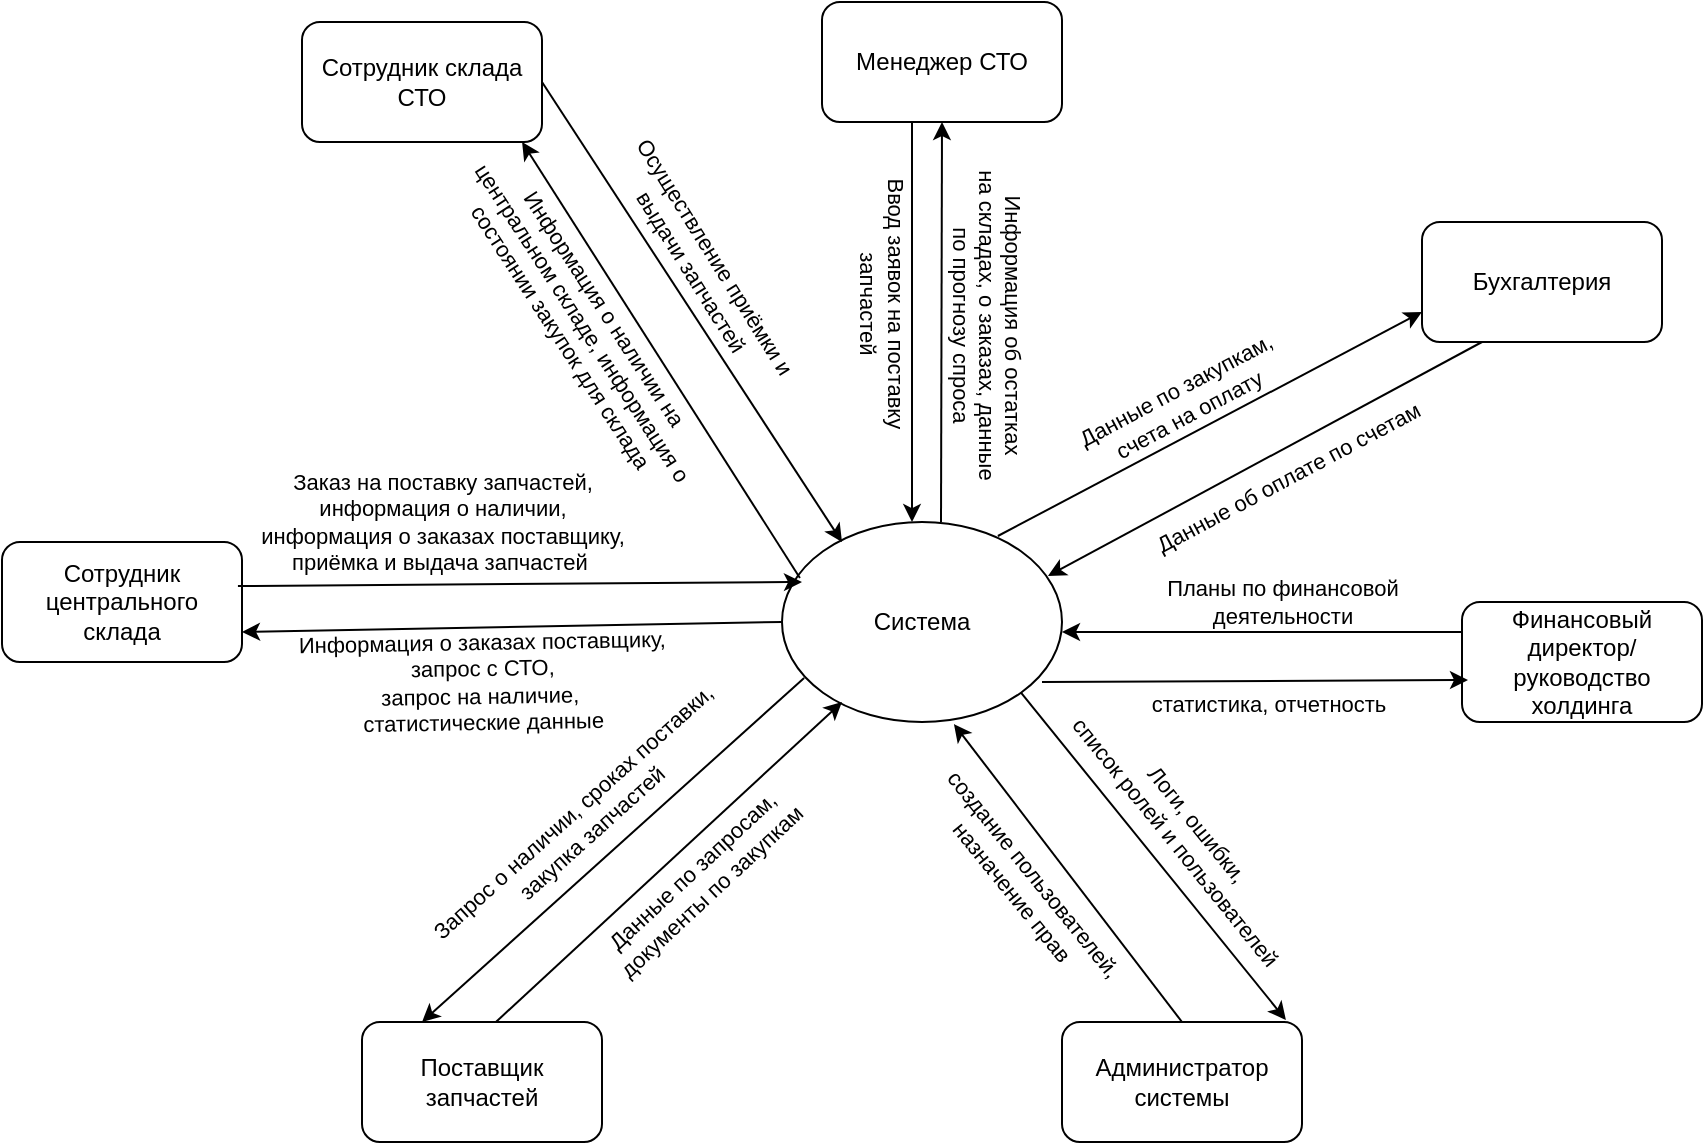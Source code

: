 <mxfile version="21.6.8" type="device">
  <diagram id="R2lEEEUBdFMjLlhIrx00" name="Page-1">
    <mxGraphModel dx="2284" dy="844" grid="1" gridSize="10" guides="1" tooltips="1" connect="1" arrows="1" fold="1" page="1" pageScale="1" pageWidth="850" pageHeight="1100" math="0" shadow="0" extFonts="Permanent Marker^https://fonts.googleapis.com/css?family=Permanent+Marker">
      <root>
        <mxCell id="0" />
        <mxCell id="1" parent="0" />
        <mxCell id="1dnU3uixtINABwG3OAUZ-8" value="Система" style="ellipse;whiteSpace=wrap;html=1;" parent="1" vertex="1">
          <mxGeometry x="360" y="370" width="140" height="100" as="geometry" />
        </mxCell>
        <mxCell id="ORAruu2829INZkp4m5q3-1" value="Сотрудник центрального склада" style="rounded=1;whiteSpace=wrap;html=1;" vertex="1" parent="1">
          <mxGeometry x="-30" y="380" width="120" height="60" as="geometry" />
        </mxCell>
        <mxCell id="ORAruu2829INZkp4m5q3-12" style="rounded=0;orthogonalLoop=1;jettySize=auto;html=1;" edge="1" parent="1">
          <mxGeometry relative="1" as="geometry">
            <mxPoint x="240" y="150" as="sourcePoint" />
            <mxPoint x="390" y="380" as="targetPoint" />
          </mxGeometry>
        </mxCell>
        <mxCell id="ORAruu2829INZkp4m5q3-13" value="Осуществление приёмки и&lt;br&gt;выдачи запчастей" style="edgeLabel;html=1;align=center;verticalAlign=middle;resizable=0;points=[];rotation=58;" vertex="1" connectable="0" parent="ORAruu2829INZkp4m5q3-12">
          <mxGeometry x="-0.05" y="-1" relative="1" as="geometry">
            <mxPoint x="10" y="-19" as="offset" />
          </mxGeometry>
        </mxCell>
        <mxCell id="ORAruu2829INZkp4m5q3-2" value="Сотрудник склада СТО" style="rounded=1;whiteSpace=wrap;html=1;" vertex="1" parent="1">
          <mxGeometry x="120" y="120" width="120" height="60" as="geometry" />
        </mxCell>
        <mxCell id="ORAruu2829INZkp4m5q3-10" style="edgeStyle=orthogonalEdgeStyle;rounded=0;orthogonalLoop=1;jettySize=auto;html=1;" edge="1" parent="1">
          <mxGeometry relative="1" as="geometry">
            <mxPoint x="425" y="167.94" as="sourcePoint" />
            <mxPoint x="425.0" y="370.003" as="targetPoint" />
            <Array as="points">
              <mxPoint x="425.9" y="327.94" />
              <mxPoint x="425.9" y="327.94" />
            </Array>
          </mxGeometry>
        </mxCell>
        <mxCell id="ORAruu2829INZkp4m5q3-11" value="Ввод заявок на поставку&lt;br&gt;запчастей" style="edgeLabel;html=1;align=center;verticalAlign=middle;resizable=0;points=[];rotation=90;" vertex="1" connectable="0" parent="ORAruu2829INZkp4m5q3-10">
          <mxGeometry x="-0.109" y="1" relative="1" as="geometry">
            <mxPoint x="-16" y="2" as="offset" />
          </mxGeometry>
        </mxCell>
        <mxCell id="ORAruu2829INZkp4m5q3-3" value="Менеджер СТО" style="rounded=1;whiteSpace=wrap;html=1;" vertex="1" parent="1">
          <mxGeometry x="380" y="110" width="120" height="60" as="geometry" />
        </mxCell>
        <mxCell id="ORAruu2829INZkp4m5q3-4" value="Бухгалтерия" style="rounded=1;whiteSpace=wrap;html=1;" vertex="1" parent="1">
          <mxGeometry x="680" y="220" width="120" height="60" as="geometry" />
        </mxCell>
        <mxCell id="ORAruu2829INZkp4m5q3-5" value="Финансовый директор/руководство холдинга" style="rounded=1;whiteSpace=wrap;html=1;" vertex="1" parent="1">
          <mxGeometry x="700" y="410" width="120" height="60" as="geometry" />
        </mxCell>
        <mxCell id="ORAruu2829INZkp4m5q3-6" value="Администратор системы" style="rounded=1;whiteSpace=wrap;html=1;" vertex="1" parent="1">
          <mxGeometry x="500" y="620" width="120" height="60" as="geometry" />
        </mxCell>
        <mxCell id="ORAruu2829INZkp4m5q3-7" value="Поставщик запчастей" style="rounded=1;whiteSpace=wrap;html=1;" vertex="1" parent="1">
          <mxGeometry x="150" y="620" width="120" height="60" as="geometry" />
        </mxCell>
        <mxCell id="ORAruu2829INZkp4m5q3-8" value="" style="endArrow=classic;html=1;rounded=0;entryX=0.5;entryY=1;entryDx=0;entryDy=0;" edge="1" parent="1" target="ORAruu2829INZkp4m5q3-3">
          <mxGeometry width="50" height="50" relative="1" as="geometry">
            <mxPoint x="439.5" y="370" as="sourcePoint" />
            <mxPoint x="439.52" y="180" as="targetPoint" />
          </mxGeometry>
        </mxCell>
        <mxCell id="ORAruu2829INZkp4m5q3-9" value="Информация об остатках &lt;br style=&quot;font-size: 11px;&quot;&gt;на складах, о заказах, данные &lt;br style=&quot;font-size: 11px;&quot;&gt;по прогнозу спроса" style="edgeLabel;html=1;align=center;verticalAlign=middle;resizable=0;points=[];rotation=90;fontFamily=Helvetica;fontSize=11;fontStyle=0" vertex="1" connectable="0" parent="ORAruu2829INZkp4m5q3-8">
          <mxGeometry x="0.086" y="2" relative="1" as="geometry">
            <mxPoint x="25" y="9" as="offset" />
          </mxGeometry>
        </mxCell>
        <mxCell id="ORAruu2829INZkp4m5q3-16" value="" style="endArrow=classic;html=1;rounded=0;entryX=0.917;entryY=1;entryDx=0;entryDy=0;entryPerimeter=0;exitX=0.064;exitY=0.28;exitDx=0;exitDy=0;exitPerimeter=0;" edge="1" parent="1" source="1dnU3uixtINABwG3OAUZ-8" target="ORAruu2829INZkp4m5q3-2">
          <mxGeometry width="50" height="50" relative="1" as="geometry">
            <mxPoint x="570" y="460" as="sourcePoint" />
            <mxPoint x="620" y="410" as="targetPoint" />
          </mxGeometry>
        </mxCell>
        <mxCell id="ORAruu2829INZkp4m5q3-17" value="Информация о наличии на &lt;br&gt;центральном складе, информация о &lt;br&gt;состоянии закупок для склада" style="edgeLabel;html=1;align=center;verticalAlign=middle;resizable=0;points=[];rotation=57;" vertex="1" connectable="0" parent="ORAruu2829INZkp4m5q3-16">
          <mxGeometry x="0.12" relative="1" as="geometry">
            <mxPoint x="-31" y="-6" as="offset" />
          </mxGeometry>
        </mxCell>
        <mxCell id="ORAruu2829INZkp4m5q3-18" value="" style="endArrow=classic;html=1;rounded=0;exitX=0.983;exitY=0.367;exitDx=0;exitDy=0;exitPerimeter=0;" edge="1" parent="1" source="ORAruu2829INZkp4m5q3-1">
          <mxGeometry width="50" height="50" relative="1" as="geometry">
            <mxPoint x="570" y="460" as="sourcePoint" />
            <mxPoint x="370" y="400" as="targetPoint" />
          </mxGeometry>
        </mxCell>
        <mxCell id="ORAruu2829INZkp4m5q3-19" value="Заказ на поставку запчастей,&lt;br&gt;информация о наличии,&lt;br&gt;информация о заказах поставщику,&lt;br&gt;приёмка и выдача запчастей&amp;nbsp;" style="edgeLabel;html=1;align=center;verticalAlign=middle;resizable=0;points=[];rotation=0;" vertex="1" connectable="0" parent="ORAruu2829INZkp4m5q3-18">
          <mxGeometry x="-0.017" relative="1" as="geometry">
            <mxPoint x="-37" y="-31" as="offset" />
          </mxGeometry>
        </mxCell>
        <mxCell id="ORAruu2829INZkp4m5q3-20" value="" style="endArrow=classic;html=1;rounded=0;entryX=1;entryY=0.75;entryDx=0;entryDy=0;exitX=0;exitY=0.5;exitDx=0;exitDy=0;" edge="1" parent="1" source="1dnU3uixtINABwG3OAUZ-8" target="ORAruu2829INZkp4m5q3-1">
          <mxGeometry width="50" height="50" relative="1" as="geometry">
            <mxPoint x="570" y="460" as="sourcePoint" />
            <mxPoint x="620" y="410" as="targetPoint" />
          </mxGeometry>
        </mxCell>
        <mxCell id="ORAruu2829INZkp4m5q3-21" value="Информация о заказах поставщику,&lt;br&gt;запрос с СТО,&lt;br&gt;запрос на наличие,&amp;nbsp;&lt;br&gt;статистические данные" style="edgeLabel;html=1;align=center;verticalAlign=middle;resizable=0;points=[];rotation=359;" vertex="1" connectable="0" parent="ORAruu2829INZkp4m5q3-20">
          <mxGeometry x="0.148" y="2" relative="1" as="geometry">
            <mxPoint x="5" y="25" as="offset" />
          </mxGeometry>
        </mxCell>
        <mxCell id="ORAruu2829INZkp4m5q3-22" value="" style="endArrow=classic;html=1;rounded=0;exitX=0.079;exitY=0.78;exitDx=0;exitDy=0;exitPerimeter=0;entryX=0.25;entryY=0;entryDx=0;entryDy=0;" edge="1" parent="1" source="1dnU3uixtINABwG3OAUZ-8" target="ORAruu2829INZkp4m5q3-7">
          <mxGeometry width="50" height="50" relative="1" as="geometry">
            <mxPoint x="570" y="460" as="sourcePoint" />
            <mxPoint x="620" y="410" as="targetPoint" />
          </mxGeometry>
        </mxCell>
        <mxCell id="ORAruu2829INZkp4m5q3-23" value="Запрос о наличии, сроках поставки,&lt;br&gt;закупка запчастей" style="edgeLabel;html=1;align=center;verticalAlign=middle;resizable=0;points=[];rotation=318;" vertex="1" connectable="0" parent="ORAruu2829INZkp4m5q3-22">
          <mxGeometry x="0.014" relative="1" as="geometry">
            <mxPoint x="-14" y="-15" as="offset" />
          </mxGeometry>
        </mxCell>
        <mxCell id="ORAruu2829INZkp4m5q3-24" value="" style="endArrow=classic;html=1;rounded=0;exitX=0.558;exitY=0;exitDx=0;exitDy=0;exitPerimeter=0;" edge="1" parent="1" source="ORAruu2829INZkp4m5q3-7">
          <mxGeometry width="50" height="50" relative="1" as="geometry">
            <mxPoint x="340" y="510" as="sourcePoint" />
            <mxPoint x="390" y="460" as="targetPoint" />
          </mxGeometry>
        </mxCell>
        <mxCell id="ORAruu2829INZkp4m5q3-25" value="Данные по запросам, &lt;br&gt;документы по закупкам" style="edgeLabel;html=1;align=center;verticalAlign=middle;resizable=0;points=[];rotation=317;" vertex="1" connectable="0" parent="ORAruu2829INZkp4m5q3-24">
          <mxGeometry x="0.04" y="-2" relative="1" as="geometry">
            <mxPoint x="11" y="12" as="offset" />
          </mxGeometry>
        </mxCell>
        <mxCell id="ORAruu2829INZkp4m5q3-26" value="" style="endArrow=classic;html=1;rounded=0;exitX=0.771;exitY=0.07;exitDx=0;exitDy=0;exitPerimeter=0;entryX=0;entryY=0.75;entryDx=0;entryDy=0;" edge="1" parent="1" source="1dnU3uixtINABwG3OAUZ-8" target="ORAruu2829INZkp4m5q3-4">
          <mxGeometry width="50" height="50" relative="1" as="geometry">
            <mxPoint x="570" y="460" as="sourcePoint" />
            <mxPoint x="620" y="410" as="targetPoint" />
          </mxGeometry>
        </mxCell>
        <mxCell id="ORAruu2829INZkp4m5q3-27" value="Данные по закупкам, &lt;br&gt;счета на оплату" style="edgeLabel;html=1;align=center;verticalAlign=middle;resizable=0;points=[];rotation=332;" vertex="1" connectable="0" parent="ORAruu2829INZkp4m5q3-26">
          <mxGeometry x="-0.216" y="2" relative="1" as="geometry">
            <mxPoint x="10" y="-21" as="offset" />
          </mxGeometry>
        </mxCell>
        <mxCell id="ORAruu2829INZkp4m5q3-28" value="" style="endArrow=classic;html=1;rounded=0;exitX=0.25;exitY=1;exitDx=0;exitDy=0;entryX=0.95;entryY=0.27;entryDx=0;entryDy=0;entryPerimeter=0;" edge="1" parent="1" source="ORAruu2829INZkp4m5q3-4" target="1dnU3uixtINABwG3OAUZ-8">
          <mxGeometry width="50" height="50" relative="1" as="geometry">
            <mxPoint x="570" y="460" as="sourcePoint" />
            <mxPoint x="490" y="400" as="targetPoint" />
          </mxGeometry>
        </mxCell>
        <mxCell id="ORAruu2829INZkp4m5q3-29" value="Данные об оплате по счетам" style="edgeLabel;html=1;align=center;verticalAlign=middle;resizable=0;points=[];rotation=332;" vertex="1" connectable="0" parent="ORAruu2829INZkp4m5q3-28">
          <mxGeometry x="0.336" relative="1" as="geometry">
            <mxPoint x="47" y="-10" as="offset" />
          </mxGeometry>
        </mxCell>
        <mxCell id="ORAruu2829INZkp4m5q3-30" value="" style="endArrow=classic;html=1;rounded=0;exitX=0;exitY=0.25;exitDx=0;exitDy=0;" edge="1" parent="1" source="ORAruu2829INZkp4m5q3-5">
          <mxGeometry width="50" height="50" relative="1" as="geometry">
            <mxPoint x="570" y="460" as="sourcePoint" />
            <mxPoint x="500" y="425" as="targetPoint" />
          </mxGeometry>
        </mxCell>
        <mxCell id="ORAruu2829INZkp4m5q3-31" value="Планы по финансовой &lt;br&gt;деятельности" style="edgeLabel;html=1;align=center;verticalAlign=middle;resizable=0;points=[];" vertex="1" connectable="0" parent="ORAruu2829INZkp4m5q3-30">
          <mxGeometry x="0.35" y="-1" relative="1" as="geometry">
            <mxPoint x="45" y="-14" as="offset" />
          </mxGeometry>
        </mxCell>
        <mxCell id="ORAruu2829INZkp4m5q3-32" value="" style="endArrow=classic;html=1;rounded=0;entryX=0.025;entryY=0.65;entryDx=0;entryDy=0;entryPerimeter=0;" edge="1" parent="1" target="ORAruu2829INZkp4m5q3-5">
          <mxGeometry width="50" height="50" relative="1" as="geometry">
            <mxPoint x="490" y="450" as="sourcePoint" />
            <mxPoint x="620" y="410" as="targetPoint" />
          </mxGeometry>
        </mxCell>
        <mxCell id="ORAruu2829INZkp4m5q3-33" value="статистика, отчетность" style="edgeLabel;html=1;align=center;verticalAlign=middle;resizable=0;points=[];" vertex="1" connectable="0" parent="ORAruu2829INZkp4m5q3-32">
          <mxGeometry x="0.151" y="-2" relative="1" as="geometry">
            <mxPoint x="-10" y="9" as="offset" />
          </mxGeometry>
        </mxCell>
        <mxCell id="ORAruu2829INZkp4m5q3-34" value="" style="endArrow=classic;html=1;rounded=0;entryX=0.933;entryY=-0.017;entryDx=0;entryDy=0;entryPerimeter=0;exitX=1;exitY=1;exitDx=0;exitDy=0;" edge="1" parent="1" source="1dnU3uixtINABwG3OAUZ-8" target="ORAruu2829INZkp4m5q3-6">
          <mxGeometry width="50" height="50" relative="1" as="geometry">
            <mxPoint x="570" y="460" as="sourcePoint" />
            <mxPoint x="620" y="410" as="targetPoint" />
          </mxGeometry>
        </mxCell>
        <mxCell id="ORAruu2829INZkp4m5q3-37" value="Логи, ошибки,&lt;br&gt;список ролей и пользователей" style="edgeLabel;html=1;align=center;verticalAlign=middle;resizable=0;points=[];rotation=51;" vertex="1" connectable="0" parent="ORAruu2829INZkp4m5q3-34">
          <mxGeometry x="0.064" y="1" relative="1" as="geometry">
            <mxPoint x="11" y="-17" as="offset" />
          </mxGeometry>
        </mxCell>
        <mxCell id="ORAruu2829INZkp4m5q3-38" value="" style="endArrow=classic;html=1;rounded=0;entryX=0.614;entryY=1.01;entryDx=0;entryDy=0;entryPerimeter=0;exitX=0.5;exitY=0;exitDx=0;exitDy=0;" edge="1" parent="1" source="ORAruu2829INZkp4m5q3-6" target="1dnU3uixtINABwG3OAUZ-8">
          <mxGeometry width="50" height="50" relative="1" as="geometry">
            <mxPoint x="570" y="460" as="sourcePoint" />
            <mxPoint x="620" y="410" as="targetPoint" />
          </mxGeometry>
        </mxCell>
        <mxCell id="ORAruu2829INZkp4m5q3-39" value="создание пользователей,&lt;br&gt;назначение прав" style="edgeLabel;html=1;align=center;verticalAlign=middle;resizable=0;points=[];rotation=51;" vertex="1" connectable="0" parent="ORAruu2829INZkp4m5q3-38">
          <mxGeometry x="0.251" y="2" relative="1" as="geometry">
            <mxPoint x="-7" y="22" as="offset" />
          </mxGeometry>
        </mxCell>
      </root>
    </mxGraphModel>
  </diagram>
</mxfile>
